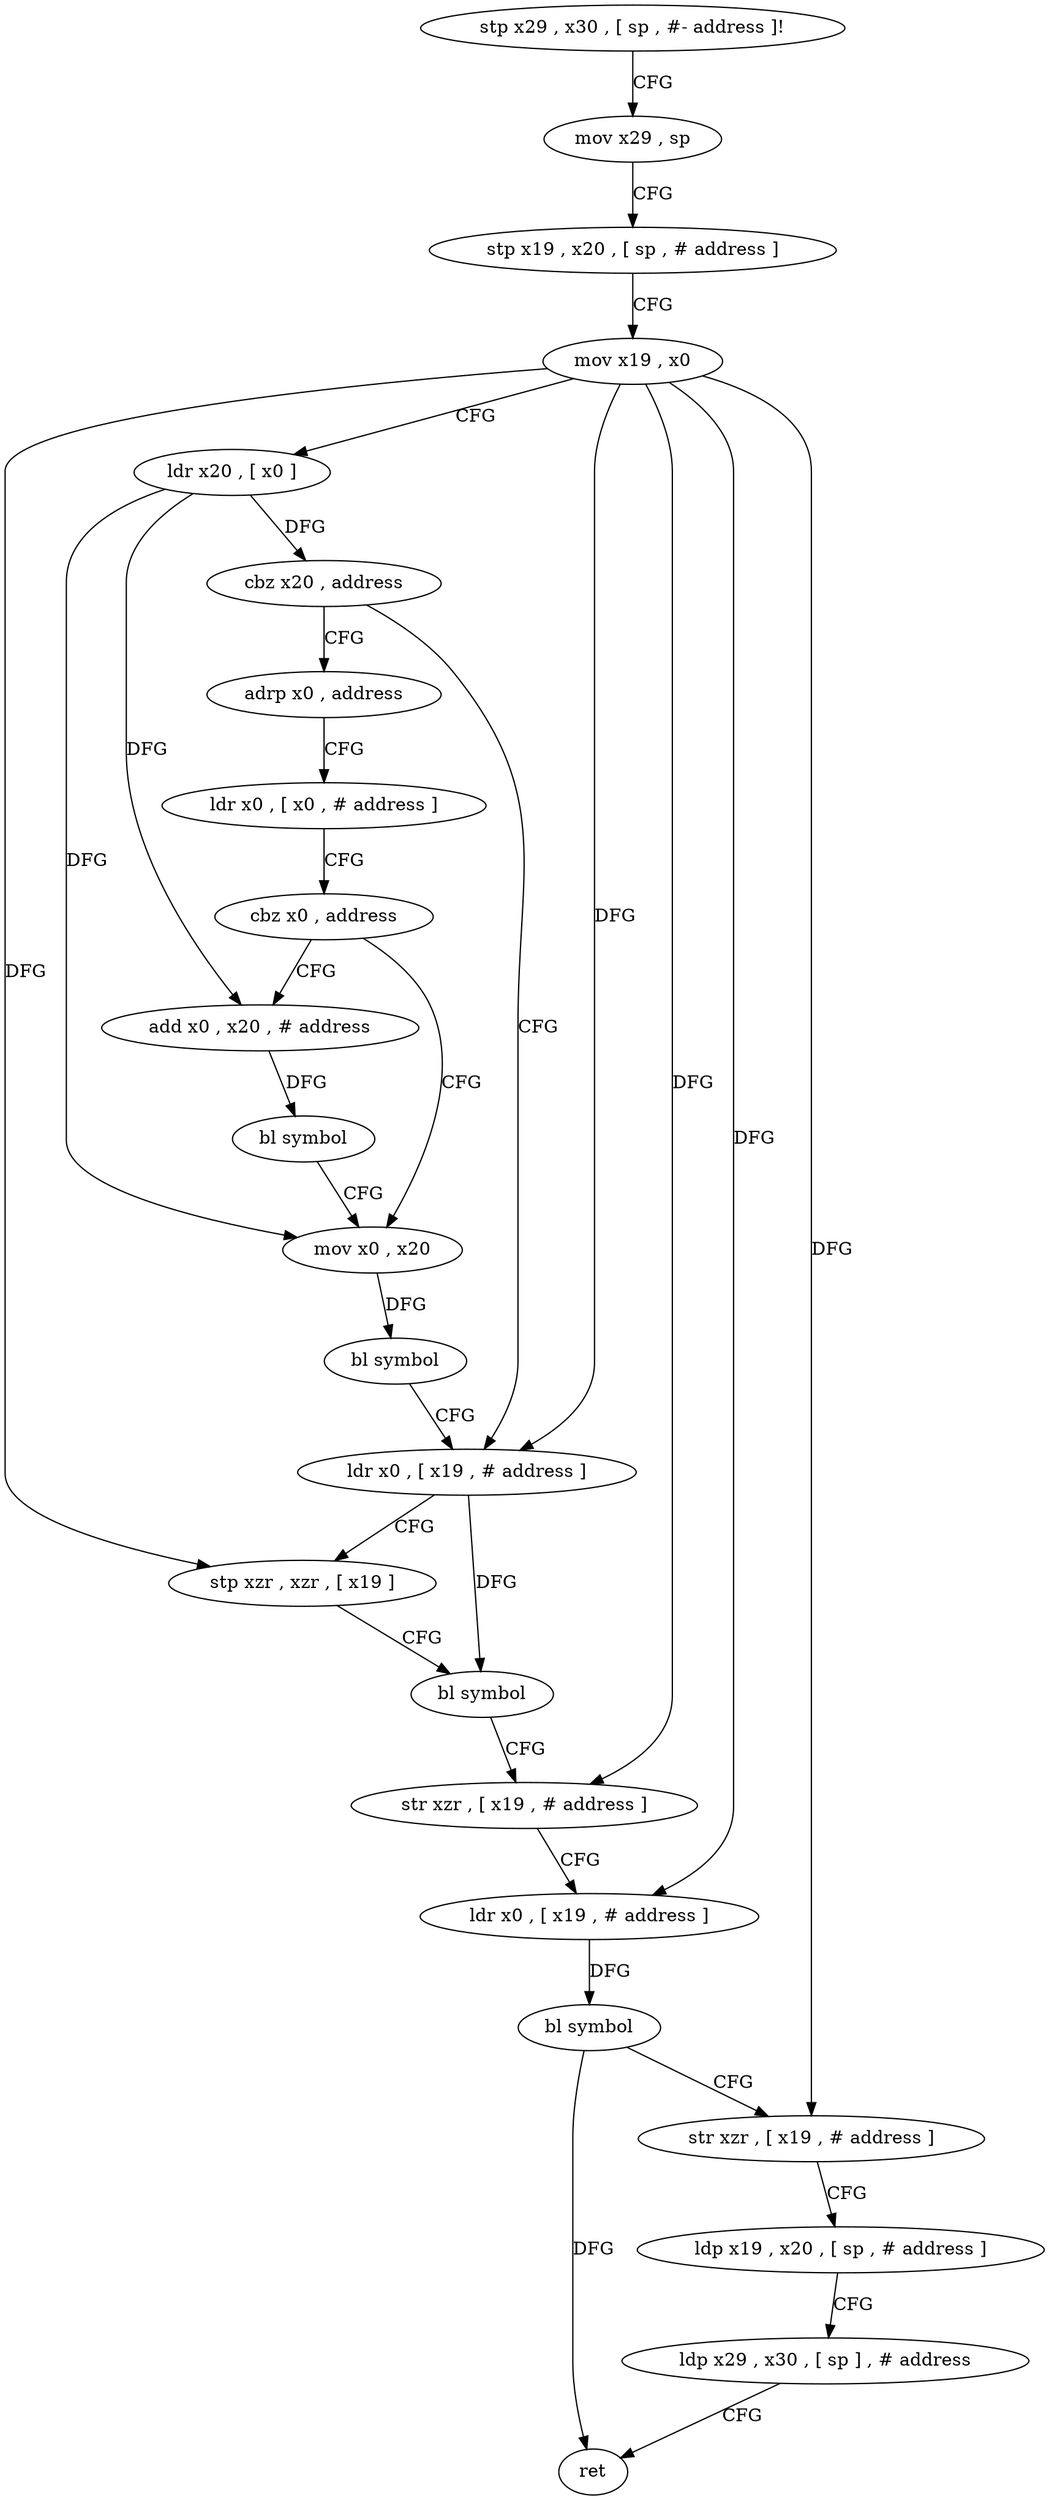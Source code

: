 digraph "func" {
"4369696" [label = "stp x29 , x30 , [ sp , #- address ]!" ]
"4369700" [label = "mov x29 , sp" ]
"4369704" [label = "stp x19 , x20 , [ sp , # address ]" ]
"4369708" [label = "mov x19 , x0" ]
"4369712" [label = "ldr x20 , [ x0 ]" ]
"4369716" [label = "cbz x20 , address" ]
"4369748" [label = "ldr x0 , [ x19 , # address ]" ]
"4369720" [label = "adrp x0 , address" ]
"4369752" [label = "stp xzr , xzr , [ x19 ]" ]
"4369756" [label = "bl symbol" ]
"4369760" [label = "str xzr , [ x19 , # address ]" ]
"4369764" [label = "ldr x0 , [ x19 , # address ]" ]
"4369768" [label = "bl symbol" ]
"4369772" [label = "str xzr , [ x19 , # address ]" ]
"4369776" [label = "ldp x19 , x20 , [ sp , # address ]" ]
"4369780" [label = "ldp x29 , x30 , [ sp ] , # address" ]
"4369784" [label = "ret" ]
"4369724" [label = "ldr x0 , [ x0 , # address ]" ]
"4369728" [label = "cbz x0 , address" ]
"4369740" [label = "mov x0 , x20" ]
"4369732" [label = "add x0 , x20 , # address" ]
"4369744" [label = "bl symbol" ]
"4369736" [label = "bl symbol" ]
"4369696" -> "4369700" [ label = "CFG" ]
"4369700" -> "4369704" [ label = "CFG" ]
"4369704" -> "4369708" [ label = "CFG" ]
"4369708" -> "4369712" [ label = "CFG" ]
"4369708" -> "4369748" [ label = "DFG" ]
"4369708" -> "4369752" [ label = "DFG" ]
"4369708" -> "4369760" [ label = "DFG" ]
"4369708" -> "4369764" [ label = "DFG" ]
"4369708" -> "4369772" [ label = "DFG" ]
"4369712" -> "4369716" [ label = "DFG" ]
"4369712" -> "4369740" [ label = "DFG" ]
"4369712" -> "4369732" [ label = "DFG" ]
"4369716" -> "4369748" [ label = "CFG" ]
"4369716" -> "4369720" [ label = "CFG" ]
"4369748" -> "4369752" [ label = "CFG" ]
"4369748" -> "4369756" [ label = "DFG" ]
"4369720" -> "4369724" [ label = "CFG" ]
"4369752" -> "4369756" [ label = "CFG" ]
"4369756" -> "4369760" [ label = "CFG" ]
"4369760" -> "4369764" [ label = "CFG" ]
"4369764" -> "4369768" [ label = "DFG" ]
"4369768" -> "4369772" [ label = "CFG" ]
"4369768" -> "4369784" [ label = "DFG" ]
"4369772" -> "4369776" [ label = "CFG" ]
"4369776" -> "4369780" [ label = "CFG" ]
"4369780" -> "4369784" [ label = "CFG" ]
"4369724" -> "4369728" [ label = "CFG" ]
"4369728" -> "4369740" [ label = "CFG" ]
"4369728" -> "4369732" [ label = "CFG" ]
"4369740" -> "4369744" [ label = "DFG" ]
"4369732" -> "4369736" [ label = "DFG" ]
"4369744" -> "4369748" [ label = "CFG" ]
"4369736" -> "4369740" [ label = "CFG" ]
}
